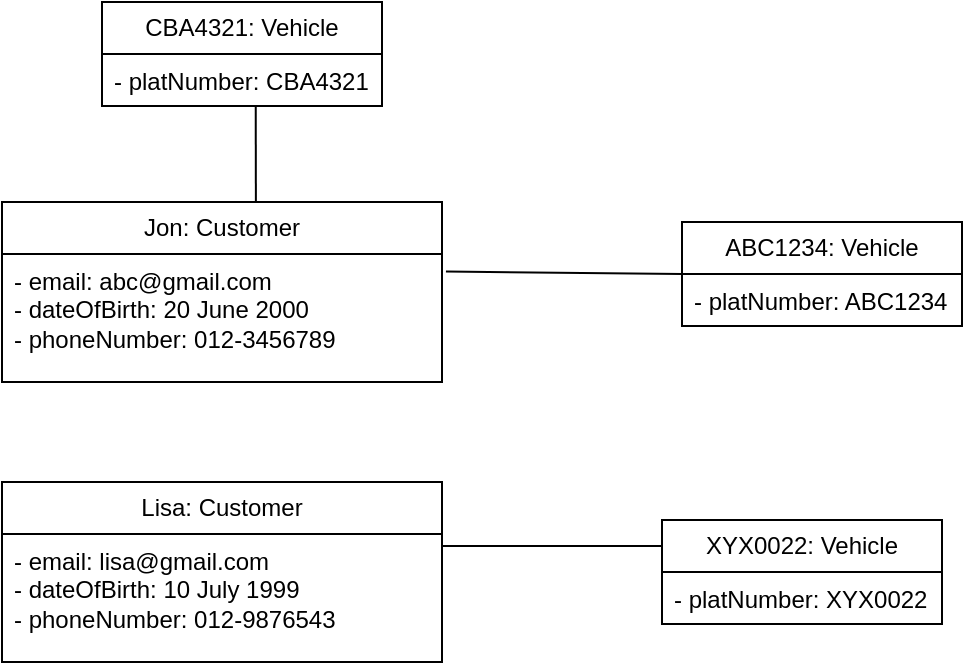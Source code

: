 <mxfile version="24.8.1">
  <diagram name="Page-1" id="6AMJIPz3uuG5-8HwMJRE">
    <mxGraphModel dx="1050" dy="522" grid="1" gridSize="10" guides="1" tooltips="1" connect="1" arrows="1" fold="1" page="1" pageScale="1" pageWidth="850" pageHeight="1100" math="0" shadow="0">
      <root>
        <mxCell id="0" />
        <mxCell id="1" parent="0" />
        <mxCell id="iGjVtCwSLtElOD-LrsXB-1" value="Jon: Customer" style="swimlane;fontStyle=0;childLayout=stackLayout;horizontal=1;startSize=26;fillColor=none;horizontalStack=0;resizeParent=1;resizeParentMax=0;resizeLast=0;collapsible=1;marginBottom=0;whiteSpace=wrap;html=1;" vertex="1" parent="1">
          <mxGeometry x="200" y="140" width="220" height="90" as="geometry" />
        </mxCell>
        <mxCell id="iGjVtCwSLtElOD-LrsXB-2" value="- email: abc@gmail.com&lt;div&gt;- dateOfBirth: 20 June 2000&lt;/div&gt;&lt;div&gt;- phoneNumber: 012-3456789&lt;/div&gt;" style="text;strokeColor=none;fillColor=none;align=left;verticalAlign=top;spacingLeft=4;spacingRight=4;overflow=hidden;rotatable=0;points=[[0,0.5],[1,0.5]];portConstraint=eastwest;whiteSpace=wrap;html=1;" vertex="1" parent="iGjVtCwSLtElOD-LrsXB-1">
          <mxGeometry y="26" width="220" height="64" as="geometry" />
        </mxCell>
        <mxCell id="iGjVtCwSLtElOD-LrsXB-5" value="Lisa: Customer" style="swimlane;fontStyle=0;childLayout=stackLayout;horizontal=1;startSize=26;fillColor=none;horizontalStack=0;resizeParent=1;resizeParentMax=0;resizeLast=0;collapsible=1;marginBottom=0;whiteSpace=wrap;html=1;" vertex="1" parent="1">
          <mxGeometry x="200" y="280" width="220" height="90" as="geometry" />
        </mxCell>
        <mxCell id="iGjVtCwSLtElOD-LrsXB-6" value="- email: lisa@gmail.com&lt;div&gt;- dateOfBirth: 10 July 1999&lt;/div&gt;&lt;div&gt;- phoneNumber: 012-9876543&lt;/div&gt;" style="text;strokeColor=none;fillColor=none;align=left;verticalAlign=top;spacingLeft=4;spacingRight=4;overflow=hidden;rotatable=0;points=[[0,0.5],[1,0.5]];portConstraint=eastwest;whiteSpace=wrap;html=1;" vertex="1" parent="iGjVtCwSLtElOD-LrsXB-5">
          <mxGeometry y="26" width="220" height="64" as="geometry" />
        </mxCell>
        <mxCell id="iGjVtCwSLtElOD-LrsXB-7" value="ABC1234: Vehicle" style="swimlane;fontStyle=0;childLayout=stackLayout;horizontal=1;startSize=26;fillColor=none;horizontalStack=0;resizeParent=1;resizeParentMax=0;resizeLast=0;collapsible=1;marginBottom=0;whiteSpace=wrap;html=1;" vertex="1" parent="1">
          <mxGeometry x="540" y="150" width="140" height="52" as="geometry" />
        </mxCell>
        <mxCell id="iGjVtCwSLtElOD-LrsXB-8" value="- platNumber: ABC1234" style="text;strokeColor=none;fillColor=none;align=left;verticalAlign=top;spacingLeft=4;spacingRight=4;overflow=hidden;rotatable=0;points=[[0,0.5],[1,0.5]];portConstraint=eastwest;whiteSpace=wrap;html=1;" vertex="1" parent="iGjVtCwSLtElOD-LrsXB-7">
          <mxGeometry y="26" width="140" height="26" as="geometry" />
        </mxCell>
        <mxCell id="iGjVtCwSLtElOD-LrsXB-11" value="CBA4321: Vehicle" style="swimlane;fontStyle=0;childLayout=stackLayout;horizontal=1;startSize=26;fillColor=none;horizontalStack=0;resizeParent=1;resizeParentMax=0;resizeLast=0;collapsible=1;marginBottom=0;whiteSpace=wrap;html=1;" vertex="1" parent="1">
          <mxGeometry x="250" y="40" width="140" height="52" as="geometry" />
        </mxCell>
        <mxCell id="iGjVtCwSLtElOD-LrsXB-12" value="- platNumber: CBA4321" style="text;strokeColor=none;fillColor=none;align=left;verticalAlign=top;spacingLeft=4;spacingRight=4;overflow=hidden;rotatable=0;points=[[0,0.5],[1,0.5]];portConstraint=eastwest;whiteSpace=wrap;html=1;" vertex="1" parent="iGjVtCwSLtElOD-LrsXB-11">
          <mxGeometry y="26" width="140" height="26" as="geometry" />
        </mxCell>
        <mxCell id="iGjVtCwSLtElOD-LrsXB-14" value="XYX0022: Vehicle" style="swimlane;fontStyle=0;childLayout=stackLayout;horizontal=1;startSize=26;fillColor=none;horizontalStack=0;resizeParent=1;resizeParentMax=0;resizeLast=0;collapsible=1;marginBottom=0;whiteSpace=wrap;html=1;" vertex="1" parent="1">
          <mxGeometry x="530" y="299" width="140" height="52" as="geometry" />
        </mxCell>
        <mxCell id="iGjVtCwSLtElOD-LrsXB-15" value="- platNumber: XYX0022" style="text;strokeColor=none;fillColor=none;align=left;verticalAlign=top;spacingLeft=4;spacingRight=4;overflow=hidden;rotatable=0;points=[[0,0.5],[1,0.5]];portConstraint=eastwest;whiteSpace=wrap;html=1;" vertex="1" parent="iGjVtCwSLtElOD-LrsXB-14">
          <mxGeometry y="26" width="140" height="26" as="geometry" />
        </mxCell>
        <mxCell id="iGjVtCwSLtElOD-LrsXB-16" value="" style="endArrow=none;html=1;rounded=0;entryX=0.549;entryY=0.985;entryDx=0;entryDy=0;entryPerimeter=0;exitX=0.577;exitY=0;exitDx=0;exitDy=0;exitPerimeter=0;" edge="1" parent="1" source="iGjVtCwSLtElOD-LrsXB-1" target="iGjVtCwSLtElOD-LrsXB-12">
          <mxGeometry width="50" height="50" relative="1" as="geometry">
            <mxPoint x="140" y="170" as="sourcePoint" />
            <mxPoint x="190" y="120" as="targetPoint" />
          </mxGeometry>
        </mxCell>
        <mxCell id="iGjVtCwSLtElOD-LrsXB-17" value="" style="endArrow=none;html=1;rounded=0;exitX=1.009;exitY=0.137;exitDx=0;exitDy=0;exitPerimeter=0;entryX=0;entryY=0.5;entryDx=0;entryDy=0;" edge="1" parent="1" source="iGjVtCwSLtElOD-LrsXB-2" target="iGjVtCwSLtElOD-LrsXB-7">
          <mxGeometry width="50" height="50" relative="1" as="geometry">
            <mxPoint x="490" y="160" as="sourcePoint" />
            <mxPoint x="540" y="110" as="targetPoint" />
          </mxGeometry>
        </mxCell>
        <mxCell id="iGjVtCwSLtElOD-LrsXB-18" value="" style="endArrow=none;html=1;rounded=0;entryX=0;entryY=0.25;entryDx=0;entryDy=0;" edge="1" parent="1" target="iGjVtCwSLtElOD-LrsXB-14">
          <mxGeometry width="50" height="50" relative="1" as="geometry">
            <mxPoint x="420" y="312" as="sourcePoint" />
            <mxPoint x="520" y="260" as="targetPoint" />
          </mxGeometry>
        </mxCell>
      </root>
    </mxGraphModel>
  </diagram>
</mxfile>
